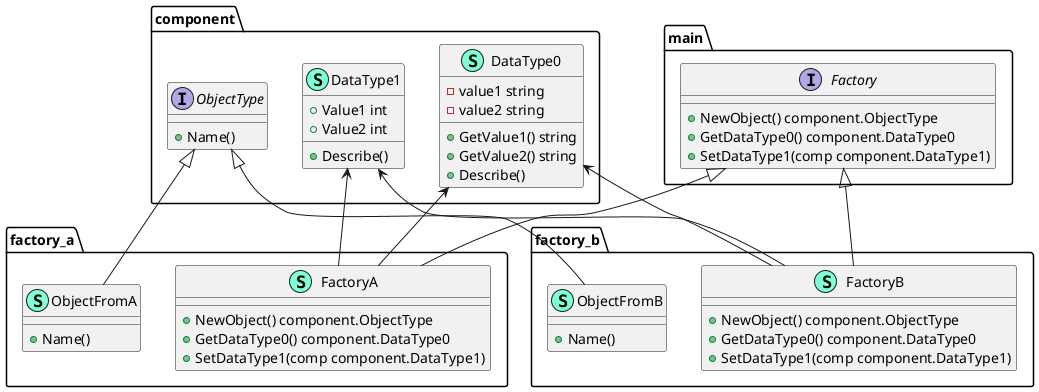 @startuml
namespace component {
    class DataType0 << (S,Aquamarine) >> {
        - value1 string
        - value2 string

        + GetValue1() string
        + GetValue2() string
        + Describe() 

    }
    class DataType1 << (S,Aquamarine) >> {
        + Value1 int
        + Value2 int

        + Describe() 

    }
    interface ObjectType  {
        + Name() 

    }
}


namespace factory_a {
    class FactoryA << (S,Aquamarine) >> {
        + NewObject() component.ObjectType
        + GetDataType0() component.DataType0
        + SetDataType1(comp component.DataType1) 

    }
    class ObjectFromA << (S,Aquamarine) >> {
        + Name() 

    }
}

"main.Factory" <|-- "factory_a.FactoryA"
"component.ObjectType" <|-- "factory_a.ObjectFromA"

namespace factory_b {
    class FactoryB << (S,Aquamarine) >> {
        + NewObject() component.ObjectType
        + GetDataType0() component.DataType0
        + SetDataType1(comp component.DataType1) 

    }
    class ObjectFromB << (S,Aquamarine) >> {
        + Name() 

    }
}

"main.Factory" <|-- "factory_b.FactoryB"
"component.ObjectType" <|-- "factory_b.ObjectFromB"

namespace main {
    interface Factory  {
        + NewObject() component.ObjectType
        + GetDataType0() component.DataType0
        + SetDataType1(comp component.DataType1) 

    }
}

"component.DataType0" <-- "factory_a.FactoryA"
"component.DataType1" <-- "factory_a.FactoryA"
"component.DataType0" <-- "factory_b.FactoryB"
"component.DataType1" <-- "factory_b.FactoryB"
@enduml
